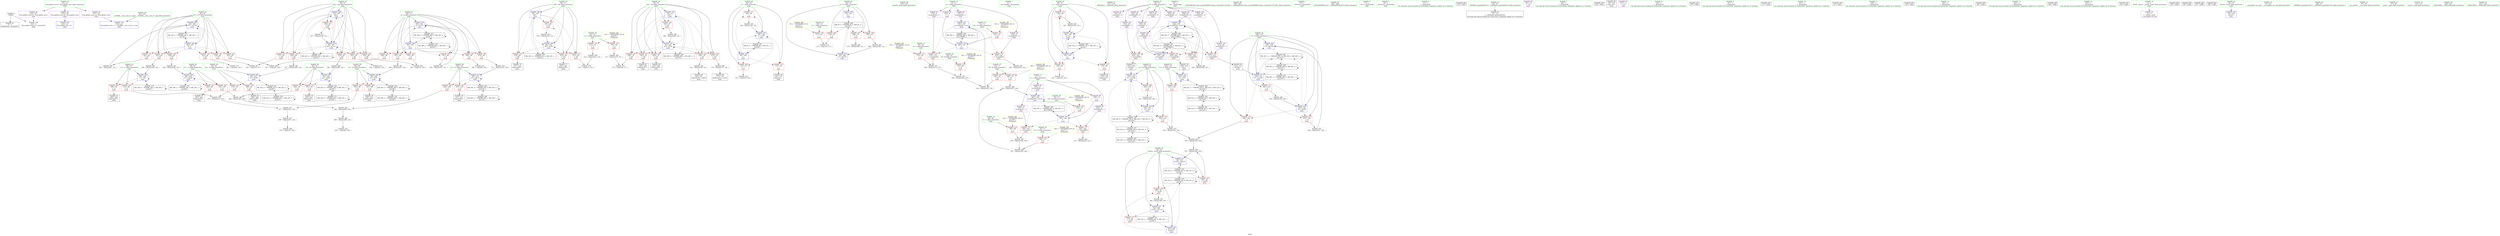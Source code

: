 digraph "SVFG" {
	label="SVFG";

	Node0x562bc52ba490 [shape=record,color=grey,label="{NodeID: 0\nNullPtr}"];
	Node0x562bc52ba490 -> Node0x562bc52ebed0[style=solid];
	Node0x562bc52ba490 -> Node0x562bc52f32e0[style=solid];
	Node0x562bc52fa790 [shape=record,color=grey,label="{NodeID: 277\n277 = Binary(275, 276, )\n}"];
	Node0x562bc52fa790 -> Node0x562bc52fa190[style=solid];
	Node0x562bc52edce0 [shape=record,color=blue,label="{NodeID: 194\n78\<--141\ni20\<--\nmain\n}"];
	Node0x562bc52edce0 -> Node0x562bc52f02f0[style=dashed];
	Node0x562bc52edce0 -> Node0x562bc52f03c0[style=dashed];
	Node0x562bc52edce0 -> Node0x562bc52f0490[style=dashed];
	Node0x562bc52edce0 -> Node0x562bc52f0560[style=dashed];
	Node0x562bc52edce0 -> Node0x562bc52f0630[style=dashed];
	Node0x562bc52edce0 -> Node0x562bc52f0700[style=dashed];
	Node0x562bc52edce0 -> Node0x562bc52edf50[style=dashed];
	Node0x562bc52edce0 -> Node0x562bc5318aa0[style=dashed];
	Node0x562bc52eb460 [shape=record,color=red,label="{NodeID: 111\n145\<--58\n\<--i\nmain\n}"];
	Node0x562bc52eb460 -> Node0x562bc52fb090[style=solid];
	Node0x562bc52baad0 [shape=record,color=green,label="{NodeID: 28\n58\<--59\ni\<--i_field_insensitive\nmain\n}"];
	Node0x562bc52baad0 -> Node0x562bc52eb2c0[style=solid];
	Node0x562bc52baad0 -> Node0x562bc52eb390[style=solid];
	Node0x562bc52baad0 -> Node0x562bc52eb460[style=solid];
	Node0x562bc52baad0 -> Node0x562bc52f3550[style=solid];
	Node0x562bc52baad0 -> Node0x562bc52f3890[style=solid];
	Node0x562bc52f5790 [shape=record,color=yellow,style=double,label="{NodeID: 388\n4V_1 = ENCHI(MR_4V_0)\npts\{53 \}\nFun[main]}"];
	Node0x562bc52f5790 -> Node0x562bc52eaf80[style=dashed];
	Node0x562bc52fd190 [shape=record,color=grey,label="{NodeID: 305\n362 = Binary(361, 141, )\n}"];
	Node0x562bc52fd190 -> Node0x562bc52f6030[style=solid];
	Node0x562bc52f61d0 [shape=record,color=blue,label="{NodeID: 222\n54\<--386\ntt\<--inc124\nmain\n}"];
	Node0x562bc52f61d0 -> Node0x562bc5317ba0[style=dashed];
	Node0x562bc52f0e50 [shape=record,color=red,label="{NodeID: 139\n245\<--84\n\<--i57\nmain\n}"];
	Node0x562bc52f0e50 -> Node0x562bc52fb990[style=solid];
	Node0x562bc52ebac0 [shape=record,color=green,label="{NodeID: 56\n373\<--374\nprintf\<--printf_field_insensitive\n}"];
	Node0x562bc52f2510 [shape=record,color=red,label="{NodeID: 167\n310\<--100\n\<--y3\nmain\n}"];
	Node0x562bc52f2510 -> Node0x562bc52ecd70[style=solid];
	Node0x562bc52ed180 [shape=record,color=purple,label="{NodeID: 84\n187\<--8\narrayidx28\<--x\nmain\n}"];
	Node0x562bc52ed180 -> Node0x562bc52eddb0[style=solid];
	Node0x562bc52e5fe0 [shape=record,color=green,label="{NodeID: 1\n7\<--1\n__dso_handle\<--dummyObj\nGlob }"];
	Node0x562bc52fa910 [shape=record,color=grey,label="{NodeID: 278\n271 = Binary(270, 124, )\n}"];
	Node0x562bc52fa910 -> Node0x562bc52ee9e0[style=solid];
	Node0x562bc52eddb0 [shape=record,color=blue,label="{NodeID: 195\n187\<--184\narrayidx28\<--rem\nmain\n}"];
	Node0x562bc52eddb0 -> Node0x562bc52f2ac0[style=dashed];
	Node0x562bc52eddb0 -> Node0x562bc52f2c60[style=dashed];
	Node0x562bc52eddb0 -> Node0x562bc52eddb0[style=dashed];
	Node0x562bc52eddb0 -> Node0x562bc52f3d70[style=dashed];
	Node0x562bc52eb530 [shape=record,color=red,label="{NodeID: 112\n128\<--60\n\<--j\nmain\n}"];
	Node0x562bc52eb530 -> Node0x562bc52fe390[style=solid];
	Node0x562bc52bff10 [shape=record,color=green,label="{NodeID: 29\n60\<--61\nj\<--j_field_insensitive\nmain\n}"];
	Node0x562bc52bff10 -> Node0x562bc52eb530[style=solid];
	Node0x562bc52bff10 -> Node0x562bc52eb600[style=solid];
	Node0x562bc52bff10 -> Node0x562bc52eb6d0[style=solid];
	Node0x562bc52bff10 -> Node0x562bc52f3620[style=solid];
	Node0x562bc52bff10 -> Node0x562bc52f37c0[style=solid];
	Node0x562bc52fd310 [shape=record,color=grey,label="{NodeID: 306\n279 = cmp(278, 109, )\n}"];
	Node0x562bc52f0f20 [shape=record,color=red,label="{NodeID: 140\n248\<--84\n\<--i57\nmain\n}"];
	Node0x562bc52f0f20 -> Node0x562bc52fbc90[style=solid];
	Node0x562bc52ebb90 [shape=record,color=green,label="{NodeID: 57\n377\<--378\n_ZNSolsEx\<--_ZNSolsEx_field_insensitive\n}"];
	Node0x562bc52f25e0 [shape=record,color=red,label="{NodeID: 168\n341\<--102\n\<--t1\nmain\n}"];
	Node0x562bc52f25e0 -> Node0x562bc52fa490[style=solid];
	Node0x562bc52ed250 [shape=record,color=purple,label="{NodeID: 85\n218\<--8\narrayidx46\<--x\nmain\n}"];
	Node0x562bc52ed250 -> Node0x562bc52f2c60[style=solid];
	Node0x562bc52be3b0 [shape=record,color=green,label="{NodeID: 2\n14\<--1\n.str\<--dummyObj\nGlob }"];
	Node0x562bc52faa90 [shape=record,color=grey,label="{NodeID: 279\n338 = Binary(337, 322, )\n}"];
	Node0x562bc52faa90 -> Node0x562bc52f5cf0[style=solid];
	Node0x562bc52ede80 [shape=record,color=blue,label="{NodeID: 196\n202\<--199\narrayidx36\<--rem34\nmain\n}"];
	Node0x562bc52ede80 -> Node0x562bc52f2b90[style=dashed];
	Node0x562bc52ede80 -> Node0x562bc52f2d30[style=dashed];
	Node0x562bc52ede80 -> Node0x562bc52ede80[style=dashed];
	Node0x562bc52ede80 -> Node0x562bc52f4270[style=dashed];
	Node0x562bc52eb600 [shape=record,color=red,label="{NodeID: 113\n134\<--60\n\<--j\nmain\n}"];
	Node0x562bc52eb600 -> Node0x562bc52ec210[style=solid];
	Node0x562bc52bffe0 [shape=record,color=green,label="{NodeID: 30\n62\<--63\nn\<--n_field_insensitive\nmain\n}"];
	Node0x562bc52bffe0 -> Node0x562bc52eb7a0[style=solid];
	Node0x562bc52bffe0 -> Node0x562bc52efba0[style=solid];
	Node0x562bc52fd490 [shape=record,color=grey,label="{NodeID: 307\n318 = cmp(316, 317, )\n}"];
	Node0x562bc52f0ff0 [shape=record,color=red,label="{NodeID: 141\n316\<--84\n\<--i57\nmain\n}"];
	Node0x562bc52f0ff0 -> Node0x562bc52fd490[style=solid];
	Node0x562bc52ebc60 [shape=record,color=green,label="{NodeID: 58\n380\<--381\n_ZSt4endlIcSt11char_traitsIcEERSt13basic_ostreamIT_T0_ES6_\<--_ZSt4endlIcSt11char_traitsIcEERSt13basic_ostreamIT_T0_ES6__field_insensitive\n}"];
	Node0x562bc52f26b0 [shape=record,color=red,label="{NodeID: 169\n320\<--104\n\<--t2\nmain\n}"];
	Node0x562bc52f26b0 -> Node0x562bc52fa310[style=solid];
	Node0x562bc52ed320 [shape=record,color=purple,label="{NodeID: 86\n165\<--11\n\<--y\nmain\n}"];
	Node0x562bc52ed320 -> Node0x562bc52edc10[style=solid];
	Node0x562bc52be440 [shape=record,color=green,label="{NodeID: 3\n16\<--1\n_ZSt3cin\<--dummyObj\nGlob }"];
	Node0x562bc52fac10 [shape=record,color=grey,label="{NodeID: 280\n213 = Binary(212, 141, )\n}"];
	Node0x562bc52fac10 -> Node0x562bc52fd910[style=solid];
	Node0x562bc52edf50 [shape=record,color=blue,label="{NodeID: 197\n78\<--206\ni20\<--inc38\nmain\n}"];
	Node0x562bc52edf50 -> Node0x562bc52f02f0[style=dashed];
	Node0x562bc52edf50 -> Node0x562bc52f03c0[style=dashed];
	Node0x562bc52edf50 -> Node0x562bc52f0490[style=dashed];
	Node0x562bc52edf50 -> Node0x562bc52f0560[style=dashed];
	Node0x562bc52edf50 -> Node0x562bc52f0630[style=dashed];
	Node0x562bc52edf50 -> Node0x562bc52f0700[style=dashed];
	Node0x562bc52edf50 -> Node0x562bc52edf50[style=dashed];
	Node0x562bc52edf50 -> Node0x562bc5318aa0[style=dashed];
	Node0x562bc52eb6d0 [shape=record,color=red,label="{NodeID: 114\n139\<--60\n\<--j\nmain\n}"];
	Node0x562bc52eb6d0 -> Node0x562bc52fc110[style=solid];
	Node0x562bc52c00b0 [shape=record,color=green,label="{NodeID: 31\n64\<--65\nA\<--A_field_insensitive\nmain\n}"];
	Node0x562bc52c00b0 -> Node0x562bc52efc70[style=solid];
	Node0x562bc52fd610 [shape=record,color=grey,label="{NodeID: 308\n335 = cmp(333, 334, )\n}"];
	Node0x562bc52f10c0 [shape=record,color=red,label="{NodeID: 142\n325\<--84\n\<--i57\nmain\n}"];
	Node0x562bc52f10c0 -> Node0x562bc52fd790[style=solid];
	Node0x562bc52ebd30 [shape=record,color=green,label="{NodeID: 59\n382\<--383\n_ZNSolsEPFRSoS_E\<--_ZNSolsEPFRSoS_E_field_insensitive\n}"];
	Node0x562bc52f2780 [shape=record,color=red,label="{NodeID: 170\n342\<--104\n\<--t2\nmain\n}"];
	Node0x562bc52f2780 -> Node0x562bc52fa490[style=solid];
	Node0x562bc52ed3f0 [shape=record,color=purple,label="{NodeID: 87\n193\<--11\narrayidx31\<--y\nmain\n}"];
	Node0x562bc52ed3f0 -> Node0x562bc52f2b90[style=solid];
	Node0x562bc52be9a0 [shape=record,color=green,label="{NodeID: 4\n17\<--1\n.str.1\<--dummyObj\nGlob }"];
	Node0x562bc52fad90 [shape=record,color=grey,label="{NodeID: 281\n268 = Binary(267, 124, )\n}"];
	Node0x562bc52fad90 -> Node0x562bc52ee910[style=solid];
	Node0x562bc52ee020 [shape=record,color=blue,label="{NodeID: 198\n80\<--109\ni40\<--\nmain\n}"];
	Node0x562bc52ee020 -> Node0x562bc52f07d0[style=dashed];
	Node0x562bc52ee020 -> Node0x562bc52f08a0[style=dashed];
	Node0x562bc52ee020 -> Node0x562bc52f0970[style=dashed];
	Node0x562bc52ee020 -> Node0x562bc52f0a40[style=dashed];
	Node0x562bc52ee020 -> Node0x562bc52ee1c0[style=dashed];
	Node0x562bc52ee020 -> Node0x562bc5318fa0[style=dashed];
	Node0x562bc52eb7a0 [shape=record,color=red,label="{NodeID: 115\n170\<--62\n\<--n\nmain\n}"];
	Node0x562bc52eb7a0 -> Node0x562bc52fbb10[style=solid];
	Node0x562bc52c0180 [shape=record,color=green,label="{NodeID: 32\n66\<--67\nB\<--B_field_insensitive\nmain\n}"];
	Node0x562bc52c0180 -> Node0x562bc52efd40[style=solid];
	Node0x562bc5321b70 [shape=record,color=yellow,style=double,label="{NodeID: 392\n12V_1 = ENCHI(MR_12V_0)\npts\{63 \}\nFun[main]}"];
	Node0x562bc5321b70 -> Node0x562bc52eb7a0[style=dashed];
	Node0x562bc5321b70 -> Node0x562bc52efba0[style=dashed];
	Node0x562bc52fd790 [shape=record,color=grey,label="{NodeID: 309\n327 = cmp(325, 326, )\n}"];
	Node0x562bc52f1190 [shape=record,color=red,label="{NodeID: 143\n361\<--84\n\<--i57\nmain\n}"];
	Node0x562bc52f1190 -> Node0x562bc52fd190[style=solid];
	Node0x562bc52ebe00 [shape=record,color=green,label="{NodeID: 60\n22\<--410\n_GLOBAL__sub_I_arti_0_1.cpp\<--_GLOBAL__sub_I_arti_0_1.cpp_field_insensitive\n}"];
	Node0x562bc52ebe00 -> Node0x562bc52f3210[style=solid];
	Node0x562bc52f2850 [shape=record,color=red,label="{NodeID: 171\n329\<--106\n\<--t3\nmain\n}"];
	Node0x562bc52f2850 -> Node0x562bc52ef650[style=solid];
	Node0x562bc52ed4c0 [shape=record,color=purple,label="{NodeID: 88\n202\<--11\narrayidx36\<--y\nmain\n}"];
	Node0x562bc52ed4c0 -> Node0x562bc52ede80[style=solid];
	Node0x562bc52bea30 [shape=record,color=green,label="{NodeID: 5\n19\<--1\n_ZSt4cout\<--dummyObj\nGlob }"];
	Node0x562bc52faf10 [shape=record,color=grey,label="{NodeID: 282\n345 = Binary(343, 344, )\n}"];
	Node0x562bc52faf10 -> Node0x562bc52fb210[style=solid];
	Node0x562bc52ee0f0 [shape=record,color=blue,label="{NodeID: 199\n228\<--230\narrayidx52\<--inc53\nmain\n}"];
	Node0x562bc52ee0f0 -> Node0x562bc52f2e00[style=dashed];
	Node0x562bc52ee0f0 -> Node0x562bc52f2ed0[style=dashed];
	Node0x562bc52ee0f0 -> Node0x562bc52f2fa0[style=dashed];
	Node0x562bc52ee0f0 -> Node0x562bc52f3070[style=dashed];
	Node0x562bc52ee0f0 -> Node0x562bc52ee0f0[style=dashed];
	Node0x562bc52ee0f0 -> Node0x562bc52f4770[style=dashed];
	Node0x562bc52efba0 [shape=record,color=red,label="{NodeID: 116\n212\<--62\n\<--n\nmain\n}"];
	Node0x562bc52efba0 -> Node0x562bc52fac10[style=solid];
	Node0x562bc52c0250 [shape=record,color=green,label="{NodeID: 33\n68\<--69\nC\<--C_field_insensitive\nmain\n}"];
	Node0x562bc52c0250 -> Node0x562bc52efe10[style=solid];
	Node0x562bc5321c50 [shape=record,color=yellow,style=double,label="{NodeID: 393\n14V_1 = ENCHI(MR_14V_0)\npts\{65 \}\nFun[main]}"];
	Node0x562bc5321c50 -> Node0x562bc52efc70[style=dashed];
	Node0x562bc52fd910 [shape=record,color=grey,label="{NodeID: 310\n214 = cmp(211, 213, )\n}"];
	Node0x562bc52f1260 [shape=record,color=red,label="{NodeID: 144\n273\<--86\n\<--x1\nmain\n}"];
	Node0x562bc52f1260 -> Node0x562bc52fa610[style=solid];
	Node0x562bc52ebed0 [shape=record,color=black,label="{NodeID: 61\n2\<--3\ndummyVal\<--dummyVal\n}"];
	Node0x562bc52f2920 [shape=record,color=red,label="{NodeID: 172\n337\<--106\n\<--t3\nmain\n}"];
	Node0x562bc52f2920 -> Node0x562bc52faa90[style=solid];
	Node0x562bc52ed590 [shape=record,color=purple,label="{NodeID: 89\n225\<--11\narrayidx50\<--y\nmain\n}"];
	Node0x562bc52ed590 -> Node0x562bc52f2d30[style=solid];
	Node0x562bc52beac0 [shape=record,color=green,label="{NodeID: 6\n21\<--1\n\<--dummyObj\nCan only get source location for instruction, argument, global var or function.}"];
	Node0x562bc4f4fd80 [shape=record,color=black,label="{NodeID: 449\n372 = PHI()\n}"];
	Node0x562bc5317ba0 [shape=record,color=black,label="{NodeID: 366\nMR_6V_3 = PHI(MR_6V_4, MR_6V_2, )\npts\{55 \}\n}"];
	Node0x562bc5317ba0 -> Node0x562bc52eb050[style=dashed];
	Node0x562bc5317ba0 -> Node0x562bc52eb120[style=dashed];
	Node0x562bc5317ba0 -> Node0x562bc52eb1f0[style=dashed];
	Node0x562bc5317ba0 -> Node0x562bc52f61d0[style=dashed];
	Node0x562bc52fb090 [shape=record,color=grey,label="{NodeID: 283\n146 = Binary(145, 141, )\n}"];
	Node0x562bc52fb090 -> Node0x562bc52f3890[style=solid];
	Node0x562bc52ee1c0 [shape=record,color=blue,label="{NodeID: 200\n80\<--234\ni40\<--inc55\nmain\n}"];
	Node0x562bc52ee1c0 -> Node0x562bc52f07d0[style=dashed];
	Node0x562bc52ee1c0 -> Node0x562bc52f08a0[style=dashed];
	Node0x562bc52ee1c0 -> Node0x562bc52f0970[style=dashed];
	Node0x562bc52ee1c0 -> Node0x562bc52f0a40[style=dashed];
	Node0x562bc52ee1c0 -> Node0x562bc52ee1c0[style=dashed];
	Node0x562bc52ee1c0 -> Node0x562bc5318fa0[style=dashed];
	Node0x562bc52efc70 [shape=record,color=red,label="{NodeID: 117\n174\<--64\n\<--A\nmain\n}"];
	Node0x562bc52efc70 -> Node0x562bc52fa010[style=solid];
	Node0x562bc52c0320 [shape=record,color=green,label="{NodeID: 34\n70\<--71\nD\<--D_field_insensitive\nmain\n}"];
	Node0x562bc52c0320 -> Node0x562bc52efee0[style=solid];
	Node0x562bc5321d30 [shape=record,color=yellow,style=double,label="{NodeID: 394\n16V_1 = ENCHI(MR_16V_0)\npts\{67 \}\nFun[main]}"];
	Node0x562bc5321d30 -> Node0x562bc52efd40[style=dashed];
	Node0x562bc52fda90 [shape=record,color=grey,label="{NodeID: 311\n242 = cmp(241, 243, )\n}"];
	Node0x562bc52f1330 [shape=record,color=red,label="{NodeID: 145\n289\<--86\n\<--x1\nmain\n}"];
	Node0x562bc52f1330 -> Node0x562bc52ec7c0[style=solid];
	Node0x562bc52ebfa0 [shape=record,color=black,label="{NodeID: 62\n33\<--34\n\<--_ZNSt8ios_base4InitD1Ev\nCan only get source location for instruction, argument, global var or function.}"];
	Node0x562bc52f29f0 [shape=record,color=red,label="{NodeID: 173\n344\<--106\n\<--t3\nmain\n}"];
	Node0x562bc52f29f0 -> Node0x562bc52faf10[style=solid];
	Node0x562bc52ed660 [shape=record,color=purple,label="{NodeID: 90\n110\<--14\n\<--.str\nmain\n}"];
	Node0x562bc52bdff0 [shape=record,color=green,label="{NodeID: 7\n109\<--1\n\<--dummyObj\nCan only get source location for instruction, argument, global var or function.}"];
	Node0x562bc5339ef0 [shape=record,color=black,label="{NodeID: 450\n376 = PHI()\n}"];
	Node0x562bc53180a0 [shape=record,color=black,label="{NodeID: 367\nMR_8V_2 = PHI(MR_8V_4, MR_8V_1, )\npts\{59 \}\n}"];
	Node0x562bc53180a0 -> Node0x562bc52f3550[style=dashed];
	Node0x562bc52fb210 [shape=record,color=grey,label="{NodeID: 284\n347 = Binary(346, 345, )\n}"];
	Node0x562bc52fb210 -> Node0x562bc52f5dc0[style=solid];
	Node0x562bc52ee290 [shape=record,color=blue,label="{NodeID: 201\n82\<--238\nresult\<--\nmain\n}"];
	Node0x562bc52ee290 -> Node0x562bc52f0be0[style=dashed];
	Node0x562bc52ee290 -> Node0x562bc52f6100[style=dashed];
	Node0x562bc52ee290 -> Node0x562bc5308ca0[style=dashed];
	Node0x562bc52efd40 [shape=record,color=red,label="{NodeID: 118\n181\<--66\n\<--B\nmain\n}"];
	Node0x562bc52efd40 -> Node0x562bc52ef950[style=solid];
	Node0x562bc52c03f0 [shape=record,color=green,label="{NodeID: 35\n72\<--73\nx0\<--x0_field_insensitive\nmain\n}"];
	Node0x562bc52c03f0 -> Node0x562bc52effb0[style=solid];
	Node0x562bc5321e10 [shape=record,color=yellow,style=double,label="{NodeID: 395\n18V_1 = ENCHI(MR_18V_0)\npts\{69 \}\nFun[main]}"];
	Node0x562bc5321e10 -> Node0x562bc52efe10[style=dashed];
	Node0x562bc52fdc10 [shape=record,color=grey,label="{NodeID: 312\n265 = cmp(264, 243, )\n}"];
	Node0x562bc52f1400 [shape=record,color=red,label="{NodeID: 146\n281\<--88\n\<--y1\nmain\n}"];
	Node0x562bc52f1400 -> Node0x562bc52ef7d0[style=solid];
	Node0x562bc52ec070 [shape=record,color=black,label="{NodeID: 63\n49\<--109\nmain_ret\<--\nmain\n}"];
	Node0x562bc52f2ac0 [shape=record,color=red,label="{NodeID: 174\n179\<--178\n\<--arrayidx26\nmain\n}"];
	Node0x562bc52f2ac0 -> Node0x562bc52fa010[style=solid];
	Node0x562bc52ed730 [shape=record,color=purple,label="{NodeID: 91\n371\<--17\n\<--.str.1\nmain\n}"];
	Node0x562bc52be080 [shape=record,color=green,label="{NodeID: 8\n124\<--1\n\<--dummyObj\nCan only get source location for instruction, argument, global var or function.}"];
	Node0x562bc533a050 [shape=record,color=black,label="{NodeID: 451\n379 = PHI()\n}"];
	Node0x562bc53185a0 [shape=record,color=black,label="{NodeID: 368\nMR_10V_2 = PHI(MR_10V_3, MR_10V_1, )\npts\{61 \}\n}"];
	Node0x562bc53185a0 -> Node0x562bc52f3620[style=dashed];
	Node0x562bc53185a0 -> Node0x562bc53185a0[style=dashed];
	Node0x562bc52fb390 [shape=record,color=grey,label="{NodeID: 285\n206 = Binary(205, 141, )\n}"];
	Node0x562bc52fb390 -> Node0x562bc52edf50[style=solid];
	Node0x562bc52ee360 [shape=record,color=blue,label="{NodeID: 202\n84\<--109\ni57\<--\nmain\n}"];
	Node0x562bc52ee360 -> Node0x562bc52f0d80[style=dashed];
	Node0x562bc52ee360 -> Node0x562bc52f0e50[style=dashed];
	Node0x562bc52ee360 -> Node0x562bc52f0f20[style=dashed];
	Node0x562bc52ee360 -> Node0x562bc52f0ff0[style=dashed];
	Node0x562bc52ee360 -> Node0x562bc52f10c0[style=dashed];
	Node0x562bc52ee360 -> Node0x562bc52f1190[style=dashed];
	Node0x562bc52ee360 -> Node0x562bc52f6030[style=dashed];
	Node0x562bc52ee360 -> Node0x562bc53199a0[style=dashed];
	Node0x562bc52efe10 [shape=record,color=red,label="{NodeID: 119\n189\<--68\n\<--C\nmain\n}"];
	Node0x562bc52efe10 -> Node0x562bc52fc590[style=solid];
	Node0x562bc52c04c0 [shape=record,color=green,label="{NodeID: 36\n74\<--75\ny0\<--y0_field_insensitive\nmain\n}"];
	Node0x562bc52c04c0 -> Node0x562bc52f0080[style=solid];
	Node0x562bc5321ef0 [shape=record,color=yellow,style=double,label="{NodeID: 396\n20V_1 = ENCHI(MR_20V_0)\npts\{71 \}\nFun[main]}"];
	Node0x562bc5321ef0 -> Node0x562bc52efee0[style=dashed];
	Node0x562bc52fdd90 [shape=record,color=grey,label="{NodeID: 313\n254 = cmp(253, 243, )\n}"];
	Node0x562bc52f14d0 [shape=record,color=red,label="{NodeID: 147\n292\<--88\n\<--y1\nmain\n}"];
	Node0x562bc52f14d0 -> Node0x562bc52ec890[style=solid];
	Node0x562bc52ec140 [shape=record,color=black,label="{NodeID: 64\n132\<--131\nidxprom\<--\nmain\n}"];
	Node0x562bc530fea0 [shape=record,color=black,label="{NodeID: 341\nMR_62V_4 = PHI(MR_62V_5, MR_62V_3, )\npts\{570000 \}\n}"];
	Node0x562bc530fea0 -> Node0x562bc52f2e00[style=dashed];
	Node0x562bc530fea0 -> Node0x562bc52f2ed0[style=dashed];
	Node0x562bc530fea0 -> Node0x562bc52f2fa0[style=dashed];
	Node0x562bc530fea0 -> Node0x562bc52f3070[style=dashed];
	Node0x562bc530fea0 -> Node0x562bc52f36f0[style=dashed];
	Node0x562bc530fea0 -> Node0x562bc52ee0f0[style=dashed];
	Node0x562bc530fea0 -> Node0x562bc530fea0[style=dashed];
	Node0x562bc530fea0 -> Node0x562bc52f4770[style=dashed];
	Node0x562bc52f2b90 [shape=record,color=red,label="{NodeID: 175\n194\<--193\n\<--arrayidx31\nmain\n}"];
	Node0x562bc52f2b90 -> Node0x562bc52fc590[style=solid];
	Node0x562bc52ed800 [shape=record,color=purple,label="{NodeID: 92\n414\<--20\nllvm.global_ctors_0\<--llvm.global_ctors\nGlob }"];
	Node0x562bc52ed800 -> Node0x562bc52f3140[style=solid];
	Node0x562bc52be110 [shape=record,color=green,label="{NodeID: 9\n141\<--1\n\<--dummyObj\nCan only get source location for instruction, argument, global var or function.}"];
	Node0x562bc533a6f0 [shape=record,color=black,label="{NodeID: 452\n111 = PHI()\n}"];
	Node0x562bc5318aa0 [shape=record,color=black,label="{NodeID: 369\nMR_28V_2 = PHI(MR_28V_4, MR_28V_1, )\npts\{79 \}\n}"];
	Node0x562bc5318aa0 -> Node0x562bc52edce0[style=dashed];
	Node0x562bc52fb510 [shape=record,color=grey,label="{NodeID: 286\n260 = Binary(259, 124, )\n}"];
	Node0x562bc52fb510 -> Node0x562bc52ee770[style=solid];
	Node0x562bc52ee430 [shape=record,color=blue,label="{NodeID: 203\n86\<--246\nx1\<--div\nmain\n}"];
	Node0x562bc52ee430 -> Node0x562bc52f1260[style=dashed];
	Node0x562bc52ee430 -> Node0x562bc52f1330[style=dashed];
	Node0x562bc52ee430 -> Node0x562bc52ee430[style=dashed];
	Node0x562bc52ee430 -> Node0x562bc5319ea0[style=dashed];
	Node0x562bc52efee0 [shape=record,color=red,label="{NodeID: 120\n196\<--70\n\<--D\nmain\n}"];
	Node0x562bc52efee0 -> Node0x562bc52fc410[style=solid];
	Node0x562bc52c0590 [shape=record,color=green,label="{NodeID: 37\n76\<--77\nM\<--M_field_insensitive\nmain\n}"];
	Node0x562bc52c0590 -> Node0x562bc52f0150[style=solid];
	Node0x562bc52c0590 -> Node0x562bc52f0220[style=solid];
	Node0x562bc5321fd0 [shape=record,color=yellow,style=double,label="{NodeID: 397\n22V_1 = ENCHI(MR_22V_0)\npts\{73 \}\nFun[main]}"];
	Node0x562bc5321fd0 -> Node0x562bc52effb0[style=dashed];
	Node0x562bc52fdf10 [shape=record,color=grey,label="{NodeID: 314\n118 = cmp(116, 117, )\n}"];
	Node0x562bc52f15a0 [shape=record,color=red,label="{NodeID: 148\n253\<--90\n\<--j62\nmain\n}"];
	Node0x562bc52f15a0 -> Node0x562bc52fdd90[style=solid];
	Node0x562bc52ec210 [shape=record,color=black,label="{NodeID: 65\n135\<--134\nidxprom7\<--\nmain\n}"];
	Node0x562bc52f2c60 [shape=record,color=red,label="{NodeID: 176\n219\<--218\n\<--arrayidx46\nmain\n}"];
	Node0x562bc52f2c60 -> Node0x562bc52ef4d0[style=solid];
	Node0x562bc52ed8d0 [shape=record,color=purple,label="{NodeID: 93\n415\<--20\nllvm.global_ctors_1\<--llvm.global_ctors\nGlob }"];
	Node0x562bc52ed8d0 -> Node0x562bc52f3210[style=solid];
	Node0x562bc52be1e0 [shape=record,color=green,label="{NodeID: 10\n221\<--1\n\<--dummyObj\nCan only get source location for instruction, argument, global var or function.}"];
	Node0x562bc533a7f0 [shape=record,color=black,label="{NodeID: 453\n32 = PHI()\n}"];
	Node0x562bc5318fa0 [shape=record,color=black,label="{NodeID: 370\nMR_30V_2 = PHI(MR_30V_4, MR_30V_1, )\npts\{81 \}\n}"];
	Node0x562bc5318fa0 -> Node0x562bc52ee020[style=dashed];
	Node0x562bc52fb690 [shape=record,color=grey,label="{NodeID: 287\n257 = Binary(256, 124, )\n}"];
	Node0x562bc52fb690 -> Node0x562bc52ee6a0[style=solid];
	Node0x562bc52ee500 [shape=record,color=blue,label="{NodeID: 204\n88\<--249\ny1\<--rem61\nmain\n}"];
	Node0x562bc52ee500 -> Node0x562bc52f1400[style=dashed];
	Node0x562bc52ee500 -> Node0x562bc52f14d0[style=dashed];
	Node0x562bc52ee500 -> Node0x562bc52ee500[style=dashed];
	Node0x562bc52ee500 -> Node0x562bc531a3a0[style=dashed];
	Node0x562bc52effb0 [shape=record,color=red,label="{NodeID: 121\n161\<--72\n\<--x0\nmain\n}"];
	Node0x562bc52effb0 -> Node0x562bc52edb40[style=solid];
	Node0x562bc52ea110 [shape=record,color=green,label="{NodeID: 38\n78\<--79\ni20\<--i20_field_insensitive\nmain\n}"];
	Node0x562bc52ea110 -> Node0x562bc52f02f0[style=solid];
	Node0x562bc52ea110 -> Node0x562bc52f03c0[style=solid];
	Node0x562bc52ea110 -> Node0x562bc52f0490[style=solid];
	Node0x562bc52ea110 -> Node0x562bc52f0560[style=solid];
	Node0x562bc52ea110 -> Node0x562bc52f0630[style=solid];
	Node0x562bc52ea110 -> Node0x562bc52f0700[style=solid];
	Node0x562bc52ea110 -> Node0x562bc52edce0[style=solid];
	Node0x562bc52ea110 -> Node0x562bc52edf50[style=solid];
	Node0x562bc53220b0 [shape=record,color=yellow,style=double,label="{NodeID: 398\n24V_1 = ENCHI(MR_24V_0)\npts\{75 \}\nFun[main]}"];
	Node0x562bc53220b0 -> Node0x562bc52f0080[style=dashed];
	Node0x562bc52fe090 [shape=record,color=grey,label="{NodeID: 315\n172 = cmp(169, 171, )\n}"];
	Node0x562bc52f1670 [shape=record,color=red,label="{NodeID: 149\n256\<--90\n\<--j62\nmain\n}"];
	Node0x562bc52f1670 -> Node0x562bc52fb690[style=solid];
	Node0x562bc52ec2e0 [shape=record,color=black,label="{NodeID: 66\n177\<--176\nidxprom25\<--sub24\nmain\n}"];
	Node0x562bc52f2d30 [shape=record,color=red,label="{NodeID: 177\n226\<--225\n\<--arrayidx50\nmain\n}"];
	Node0x562bc52f2d30 -> Node0x562bc52fca10[style=solid];
	Node0x562bc52ed9a0 [shape=record,color=purple,label="{NodeID: 94\n416\<--20\nllvm.global_ctors_2\<--llvm.global_ctors\nGlob }"];
	Node0x562bc52ed9a0 -> Node0x562bc52f32e0[style=solid];
	Node0x562bc52bf7c0 [shape=record,color=green,label="{NodeID: 11\n238\<--1\n\<--dummyObj\nCan only get source location for instruction, argument, global var or function.}"];
	Node0x562bc533a8f0 [shape=record,color=black,label="{NodeID: 454\n159 = PHI()\n}"];
	Node0x562bc53194a0 [shape=record,color=black,label="{NodeID: 371\nMR_32V_2 = PHI(MR_32V_9, MR_32V_1, )\npts\{83 \}\n}"];
	Node0x562bc53194a0 -> Node0x562bc52ee290[style=dashed];
	Node0x562bc52fb810 [shape=record,color=grey,label="{NodeID: 288\n352 = Binary(351, 141, )\n}"];
	Node0x562bc52fb810 -> Node0x562bc52f5e90[style=solid];
	Node0x562bc52ee5d0 [shape=record,color=blue,label="{NodeID: 205\n90\<--109\nj62\<--\nmain\n}"];
	Node0x562bc52ee5d0 -> Node0x562bc52f15a0[style=dashed];
	Node0x562bc52ee5d0 -> Node0x562bc52f1670[style=dashed];
	Node0x562bc52ee5d0 -> Node0x562bc52f1740[style=dashed];
	Node0x562bc52ee5d0 -> Node0x562bc52f1810[style=dashed];
	Node0x562bc52ee5d0 -> Node0x562bc52f18e0[style=dashed];
	Node0x562bc52ee5d0 -> Node0x562bc52f19b0[style=dashed];
	Node0x562bc52ee5d0 -> Node0x562bc52ee5d0[style=dashed];
	Node0x562bc52ee5d0 -> Node0x562bc52f5f60[style=dashed];
	Node0x562bc52ee5d0 -> Node0x562bc531a8a0[style=dashed];
	Node0x562bc52f0080 [shape=record,color=red,label="{NodeID: 122\n164\<--74\n\<--y0\nmain\n}"];
	Node0x562bc52f0080 -> Node0x562bc52edc10[style=solid];
	Node0x562bc52ea1a0 [shape=record,color=green,label="{NodeID: 39\n80\<--81\ni40\<--i40_field_insensitive\nmain\n}"];
	Node0x562bc52ea1a0 -> Node0x562bc52f07d0[style=solid];
	Node0x562bc52ea1a0 -> Node0x562bc52f08a0[style=solid];
	Node0x562bc52ea1a0 -> Node0x562bc52f0970[style=solid];
	Node0x562bc52ea1a0 -> Node0x562bc52f0a40[style=solid];
	Node0x562bc52ea1a0 -> Node0x562bc52ee020[style=solid];
	Node0x562bc52ea1a0 -> Node0x562bc52ee1c0[style=solid];
	Node0x562bc5322190 [shape=record,color=yellow,style=double,label="{NodeID: 399\n26V_1 = ENCHI(MR_26V_0)\npts\{77 \}\nFun[main]}"];
	Node0x562bc5322190 -> Node0x562bc52f0150[style=dashed];
	Node0x562bc5322190 -> Node0x562bc52f0220[style=dashed];
	Node0x562bc52fe210 [shape=record,color=grey,label="{NodeID: 316\n123 = cmp(122, 124, )\n}"];
	Node0x562bc52f1740 [shape=record,color=red,label="{NodeID: 150\n259\<--90\n\<--j62\nmain\n}"];
	Node0x562bc52f1740 -> Node0x562bc52fb510[style=solid];
	Node0x562bc52ec3b0 [shape=record,color=black,label="{NodeID: 67\n186\<--185\nidxprom27\<--\nmain\n}"];
	Node0x562bc52f2e00 [shape=record,color=red,label="{NodeID: 178\n229\<--228\n\<--arrayidx52\nmain\n}"];
	Node0x562bc52f2e00 -> Node0x562bc52fbe10[style=solid];
	Node0x562bc52eda70 [shape=record,color=purple,label="{NodeID: 95\n133\<--56\narrayidx\<--d\nmain\n}"];
	Node0x562bc52bf850 [shape=record,color=green,label="{NodeID: 12\n243\<--1\n\<--dummyObj\nCan only get source location for instruction, argument, global var or function.}"];
	Node0x562bc533aa50 [shape=record,color=black,label="{NodeID: 455\n160 = PHI()\n}"];
	Node0x562bc53199a0 [shape=record,color=black,label="{NodeID: 372\nMR_34V_2 = PHI(MR_34V_4, MR_34V_1, )\npts\{85 \}\n}"];
	Node0x562bc53199a0 -> Node0x562bc52ee360[style=dashed];
	Node0x562bc52fb990 [shape=record,color=grey,label="{NodeID: 289\n246 = Binary(245, 124, )\n}"];
	Node0x562bc52fb990 -> Node0x562bc52ee430[style=solid];
	Node0x562bc52ee6a0 [shape=record,color=blue,label="{NodeID: 206\n92\<--257\nx2\<--div66\nmain\n}"];
	Node0x562bc52ee6a0 -> Node0x562bc52f1a80[style=dashed];
	Node0x562bc52ee6a0 -> Node0x562bc52f1b50[style=dashed];
	Node0x562bc52ee6a0 -> Node0x562bc53096a0[style=dashed];
	Node0x562bc52f0150 [shape=record,color=red,label="{NodeID: 123\n183\<--76\n\<--M\nmain\n}"];
	Node0x562bc52f0150 -> Node0x562bc52fcd10[style=solid];
	Node0x562bc52ea230 [shape=record,color=green,label="{NodeID: 40\n82\<--83\nresult\<--result_field_insensitive\nmain\n}"];
	Node0x562bc52ea230 -> Node0x562bc52f0b10[style=solid];
	Node0x562bc52ea230 -> Node0x562bc52f0be0[style=solid];
	Node0x562bc52ea230 -> Node0x562bc52f0cb0[style=solid];
	Node0x562bc52ea230 -> Node0x562bc52ee290[style=solid];
	Node0x562bc52ea230 -> Node0x562bc52f5dc0[style=solid];
	Node0x562bc52ea230 -> Node0x562bc52f6100[style=solid];
	Node0x562bc52fe390 [shape=record,color=grey,label="{NodeID: 317\n129 = cmp(128, 124, )\n}"];
	Node0x562bc52f1810 [shape=record,color=red,label="{NodeID: 151\n317\<--90\n\<--j62\nmain\n}"];
	Node0x562bc52f1810 -> Node0x562bc52fd490[style=solid];
	Node0x562bc52ec480 [shape=record,color=black,label="{NodeID: 68\n192\<--191\nidxprom30\<--sub29\nmain\n}"];
	Node0x562bc52f2ed0 [shape=record,color=red,label="{NodeID: 179\n295\<--294\n\<--arrayidx84\nmain\n}"];
	Node0x562bc52f2ed0 -> Node0x562bc52ec960[style=solid];
	Node0x562bc52ea830 [shape=record,color=purple,label="{NodeID: 96\n136\<--56\narrayidx8\<--d\nmain\n}"];
	Node0x562bc52ea830 -> Node0x562bc52f36f0[style=solid];
	Node0x562bc52bf920 [shape=record,color=green,label="{NodeID: 13\n322\<--1\n\<--dummyObj\nCan only get source location for instruction, argument, global var or function.}"];
	Node0x562bc533ab20 [shape=record,color=black,label="{NodeID: 456\n149 = PHI()\n}"];
	Node0x562bc5319ea0 [shape=record,color=black,label="{NodeID: 373\nMR_36V_2 = PHI(MR_36V_3, MR_36V_1, )\npts\{87 \}\n}"];
	Node0x562bc5319ea0 -> Node0x562bc52ee430[style=dashed];
	Node0x562bc5319ea0 -> Node0x562bc5319ea0[style=dashed];
	Node0x562bc52fbb10 [shape=record,color=grey,label="{NodeID: 290\n171 = Binary(170, 141, )\n}"];
	Node0x562bc52fbb10 -> Node0x562bc52fe090[style=solid];
	Node0x562bc52ee770 [shape=record,color=blue,label="{NodeID: 207\n94\<--260\ny2\<--rem67\nmain\n}"];
	Node0x562bc52ee770 -> Node0x562bc52f1c20[style=dashed];
	Node0x562bc52ee770 -> Node0x562bc52f1cf0[style=dashed];
	Node0x562bc52ee770 -> Node0x562bc5309ba0[style=dashed];
	Node0x562bc52f0220 [shape=record,color=red,label="{NodeID: 124\n198\<--76\n\<--M\nmain\n}"];
	Node0x562bc52f0220 -> Node0x562bc52fc890[style=solid];
	Node0x562bc52ea2c0 [shape=record,color=green,label="{NodeID: 41\n84\<--85\ni57\<--i57_field_insensitive\nmain\n}"];
	Node0x562bc52ea2c0 -> Node0x562bc52f0d80[style=solid];
	Node0x562bc52ea2c0 -> Node0x562bc52f0e50[style=solid];
	Node0x562bc52ea2c0 -> Node0x562bc52f0f20[style=solid];
	Node0x562bc52ea2c0 -> Node0x562bc52f0ff0[style=solid];
	Node0x562bc52ea2c0 -> Node0x562bc52f10c0[style=solid];
	Node0x562bc52ea2c0 -> Node0x562bc52f1190[style=solid];
	Node0x562bc52ea2c0 -> Node0x562bc52ee360[style=solid];
	Node0x562bc52ea2c0 -> Node0x562bc52f6030[style=solid];
	Node0x562bc52fe510 [shape=record,color=grey,label="{NodeID: 318\n287 = cmp(286, 109, )\n}"];
	Node0x562bc52f18e0 [shape=record,color=red,label="{NodeID: 152\n333\<--90\n\<--j62\nmain\n}"];
	Node0x562bc52f18e0 -> Node0x562bc52fd610[style=solid];
	Node0x562bc52ec550 [shape=record,color=black,label="{NodeID: 69\n201\<--200\nidxprom35\<--\nmain\n}"];
	Node0x562bc52f2fa0 [shape=record,color=red,label="{NodeID: 180\n304\<--303\n\<--arrayidx88\nmain\n}"];
	Node0x562bc52f2fa0 -> Node0x562bc52ecbd0[style=solid];
	Node0x562bc52ea900 [shape=record,color=purple,label="{NodeID: 97\n222\<--56\narrayidx48\<--d\nmain\n}"];
	Node0x562bc52bf9f0 [shape=record,color=green,label="{NodeID: 14\n367\<--1\n\<--dummyObj\nCan only get source location for instruction, argument, global var or function.}"];
	Node0x562bc533ac50 [shape=record,color=black,label="{NodeID: 457\n152 = PHI()\n}"];
	Node0x562bc531a3a0 [shape=record,color=black,label="{NodeID: 374\nMR_38V_2 = PHI(MR_38V_3, MR_38V_1, )\npts\{89 \}\n}"];
	Node0x562bc531a3a0 -> Node0x562bc52ee500[style=dashed];
	Node0x562bc531a3a0 -> Node0x562bc531a3a0[style=dashed];
	Node0x562bc52fbc90 [shape=record,color=grey,label="{NodeID: 291\n249 = Binary(248, 124, )\n}"];
	Node0x562bc52fbc90 -> Node0x562bc52ee500[style=solid];
	Node0x562bc52ee840 [shape=record,color=blue,label="{NodeID: 208\n96\<--109\nk\<--\nmain\n}"];
	Node0x562bc52ee840 -> Node0x562bc52f1dc0[style=dashed];
	Node0x562bc52ee840 -> Node0x562bc52f1e90[style=dashed];
	Node0x562bc52ee840 -> Node0x562bc52f1f60[style=dashed];
	Node0x562bc52ee840 -> Node0x562bc52f2030[style=dashed];
	Node0x562bc52ee840 -> Node0x562bc52f2100[style=dashed];
	Node0x562bc52ee840 -> Node0x562bc52f21d0[style=dashed];
	Node0x562bc52ee840 -> Node0x562bc52f5e90[style=dashed];
	Node0x562bc52ee840 -> Node0x562bc530a0a0[style=dashed];
	Node0x562bc52f02f0 [shape=record,color=red,label="{NodeID: 125\n169\<--78\n\<--i20\nmain\n}"];
	Node0x562bc52f02f0 -> Node0x562bc52fe090[style=solid];
	Node0x562bc52ea350 [shape=record,color=green,label="{NodeID: 42\n86\<--87\nx1\<--x1_field_insensitive\nmain\n}"];
	Node0x562bc52ea350 -> Node0x562bc52f1260[style=solid];
	Node0x562bc52ea350 -> Node0x562bc52f1330[style=solid];
	Node0x562bc52ea350 -> Node0x562bc52ee430[style=solid];
	Node0x562bc5308ca0 [shape=record,color=black,label="{NodeID: 319\nMR_32V_5 = PHI(MR_32V_6, MR_32V_4, )\npts\{83 \}\n}"];
	Node0x562bc5308ca0 -> Node0x562bc52f0be0[style=dashed];
	Node0x562bc5308ca0 -> Node0x562bc52f6100[style=dashed];
	Node0x562bc5308ca0 -> Node0x562bc5308ca0[style=dashed];
	Node0x562bc5308ca0 -> Node0x562bc530d1a0[style=dashed];
	Node0x562bc52f19b0 [shape=record,color=red,label="{NodeID: 153\n356\<--90\n\<--j62\nmain\n}"];
	Node0x562bc52f19b0 -> Node0x562bc52f9f10[style=solid];
	Node0x562bc52ec620 [shape=record,color=black,label="{NodeID: 70\n217\<--216\nidxprom45\<--\nmain\n}"];
	Node0x562bc52f3070 [shape=record,color=red,label="{NodeID: 181\n313\<--312\n\<--arrayidx93\nmain\n}"];
	Node0x562bc52f3070 -> Node0x562bc52ece40[style=solid];
	Node0x562bc52ea9d0 [shape=record,color=purple,label="{NodeID: 98\n228\<--56\narrayidx52\<--d\nmain\n}"];
	Node0x562bc52ea9d0 -> Node0x562bc52f2e00[style=solid];
	Node0x562bc52ea9d0 -> Node0x562bc52ee0f0[style=solid];
	Node0x562bc52bebb0 [shape=record,color=green,label="{NodeID: 15\n4\<--6\n_ZStL8__ioinit\<--_ZStL8__ioinit_field_insensitive\nGlob }"];
	Node0x562bc52bebb0 -> Node0x562bc52ecf10[style=solid];
	Node0x562bc533ad50 [shape=record,color=black,label="{NodeID: 458\n155 = PHI()\n}"];
	Node0x562bc531a8a0 [shape=record,color=black,label="{NodeID: 375\nMR_40V_2 = PHI(MR_40V_3, MR_40V_1, )\npts\{91 \}\n}"];
	Node0x562bc531a8a0 -> Node0x562bc52ee5d0[style=dashed];
	Node0x562bc531a8a0 -> Node0x562bc531a8a0[style=dashed];
	Node0x562bc52fbe10 [shape=record,color=grey,label="{NodeID: 292\n230 = Binary(229, 141, )\n}"];
	Node0x562bc52fbe10 -> Node0x562bc52ee0f0[style=solid];
	Node0x562bc52ee910 [shape=record,color=blue,label="{NodeID: 209\n98\<--268\nx3\<--div71\nmain\n}"];
	Node0x562bc52ee910 -> Node0x562bc52f22a0[style=dashed];
	Node0x562bc52ee910 -> Node0x562bc52f2370[style=dashed];
	Node0x562bc52ee910 -> Node0x562bc52ee910[style=dashed];
	Node0x562bc52ee910 -> Node0x562bc530a5a0[style=dashed];
	Node0x562bc52f03c0 [shape=record,color=red,label="{NodeID: 126\n175\<--78\n\<--i20\nmain\n}"];
	Node0x562bc52f03c0 -> Node0x562bc52fc290[style=solid];
	Node0x562bc52ea420 [shape=record,color=green,label="{NodeID: 43\n88\<--89\ny1\<--y1_field_insensitive\nmain\n}"];
	Node0x562bc52ea420 -> Node0x562bc52f1400[style=solid];
	Node0x562bc52ea420 -> Node0x562bc52f14d0[style=solid];
	Node0x562bc52ea420 -> Node0x562bc52ee500[style=solid];
	Node0x562bc52f1a80 [shape=record,color=red,label="{NodeID: 154\n274\<--92\n\<--x2\nmain\n}"];
	Node0x562bc52f1a80 -> Node0x562bc52fa610[style=solid];
	Node0x562bc52ec6f0 [shape=record,color=black,label="{NodeID: 71\n224\<--223\nidxprom49\<--\nmain\n}"];
	Node0x562bc52ef1d0 [shape=record,color=grey,label="{NodeID: 265\n285 = Binary(283, 284, )\n}"];
	Node0x562bc52ef1d0 -> Node0x562bc52ef350[style=solid];
	Node0x562bc52f3140 [shape=record,color=blue,label="{NodeID: 182\n414\<--21\nllvm.global_ctors_0\<--\nGlob }"];
	Node0x562bc52eaaa0 [shape=record,color=purple,label="{NodeID: 99\n291\<--56\narrayidx82\<--d\nmain\n}"];
	Node0x562bc52bec40 [shape=record,color=green,label="{NodeID: 16\n8\<--10\nx\<--x_field_insensitive\nGlob }"];
	Node0x562bc52bec40 -> Node0x562bc52ecfe0[style=solid];
	Node0x562bc52bec40 -> Node0x562bc52ed0b0[style=solid];
	Node0x562bc52bec40 -> Node0x562bc52ed180[style=solid];
	Node0x562bc52bec40 -> Node0x562bc52ed250[style=solid];
	Node0x562bc533ae50 [shape=record,color=black,label="{NodeID: 459\n156 = PHI()\n}"];
	Node0x562bc531ada0 [shape=record,color=black,label="{NodeID: 376\nMR_42V_2 = PHI(MR_42V_3, MR_42V_1, )\npts\{93 \}\n}"];
	Node0x562bc531ada0 -> Node0x562bc53096a0[style=dashed];
	Node0x562bc531ada0 -> Node0x562bc531ada0[style=dashed];
	Node0x562bc52fbf90 [shape=record,color=grey,label="{NodeID: 293\n234 = Binary(233, 141, )\n}"];
	Node0x562bc52fbf90 -> Node0x562bc52ee1c0[style=solid];
	Node0x562bc52ee9e0 [shape=record,color=blue,label="{NodeID: 210\n100\<--271\ny3\<--rem72\nmain\n}"];
	Node0x562bc52ee9e0 -> Node0x562bc52f2440[style=dashed];
	Node0x562bc52ee9e0 -> Node0x562bc52f2510[style=dashed];
	Node0x562bc52ee9e0 -> Node0x562bc52ee9e0[style=dashed];
	Node0x562bc52ee9e0 -> Node0x562bc530aaa0[style=dashed];
	Node0x562bc52f0490 [shape=record,color=red,label="{NodeID: 127\n185\<--78\n\<--i20\nmain\n}"];
	Node0x562bc52f0490 -> Node0x562bc52ec3b0[style=solid];
	Node0x562bc52ea4f0 [shape=record,color=green,label="{NodeID: 44\n90\<--91\nj62\<--j62_field_insensitive\nmain\n}"];
	Node0x562bc52ea4f0 -> Node0x562bc52f15a0[style=solid];
	Node0x562bc52ea4f0 -> Node0x562bc52f1670[style=solid];
	Node0x562bc52ea4f0 -> Node0x562bc52f1740[style=solid];
	Node0x562bc52ea4f0 -> Node0x562bc52f1810[style=solid];
	Node0x562bc52ea4f0 -> Node0x562bc52f18e0[style=solid];
	Node0x562bc52ea4f0 -> Node0x562bc52f19b0[style=solid];
	Node0x562bc52ea4f0 -> Node0x562bc52ee5d0[style=solid];
	Node0x562bc52ea4f0 -> Node0x562bc52f5f60[style=solid];
	Node0x562bc53096a0 [shape=record,color=black,label="{NodeID: 321\nMR_42V_4 = PHI(MR_42V_5, MR_42V_3, )\npts\{93 \}\n}"];
	Node0x562bc53096a0 -> Node0x562bc52ee6a0[style=dashed];
	Node0x562bc53096a0 -> Node0x562bc53096a0[style=dashed];
	Node0x562bc53096a0 -> Node0x562bc531ada0[style=dashed];
	Node0x562bc52f1b50 [shape=record,color=red,label="{NodeID: 155\n298\<--92\n\<--x2\nmain\n}"];
	Node0x562bc52f1b50 -> Node0x562bc52eca30[style=solid];
	Node0x562bc52ec7c0 [shape=record,color=black,label="{NodeID: 72\n290\<--289\nidxprom81\<--\nmain\n}"];
	Node0x562bc52ef350 [shape=record,color=grey,label="{NodeID: 266\n286 = Binary(285, 124, )\n}"];
	Node0x562bc52ef350 -> Node0x562bc52fe510[style=solid];
	Node0x562bc52f3210 [shape=record,color=blue,label="{NodeID: 183\n415\<--22\nllvm.global_ctors_1\<--_GLOBAL__sub_I_arti_0_1.cpp\nGlob }"];
	Node0x562bc52eab70 [shape=record,color=purple,label="{NodeID: 100\n294\<--56\narrayidx84\<--d\nmain\n}"];
	Node0x562bc52eab70 -> Node0x562bc52f2ed0[style=solid];
	Node0x562bc52bed10 [shape=record,color=green,label="{NodeID: 17\n11\<--13\ny\<--y_field_insensitive\nGlob }"];
	Node0x562bc52bed10 -> Node0x562bc52ed320[style=solid];
	Node0x562bc52bed10 -> Node0x562bc52ed3f0[style=solid];
	Node0x562bc52bed10 -> Node0x562bc52ed4c0[style=solid];
	Node0x562bc52bed10 -> Node0x562bc52ed590[style=solid];
	Node0x562bc533af50 [shape=record,color=black,label="{NodeID: 460\n157 = PHI()\n}"];
	Node0x562bc530bea0 [shape=record,color=black,label="{NodeID: 377\nMR_44V_2 = PHI(MR_44V_3, MR_44V_1, )\npts\{95 \}\n}"];
	Node0x562bc530bea0 -> Node0x562bc5309ba0[style=dashed];
	Node0x562bc530bea0 -> Node0x562bc530bea0[style=dashed];
	Node0x562bc52fc110 [shape=record,color=grey,label="{NodeID: 294\n140 = Binary(139, 141, )\n}"];
	Node0x562bc52fc110 -> Node0x562bc52f37c0[style=solid];
	Node0x562bc52eeab0 [shape=record,color=blue,label="{NodeID: 211\n102\<--296\nt1\<--conv\nmain\n}"];
	Node0x562bc52eeab0 -> Node0x562bc52f25e0[style=dashed];
	Node0x562bc52eeab0 -> Node0x562bc53149a0[style=dashed];
	Node0x562bc52f0560 [shape=record,color=red,label="{NodeID: 128\n190\<--78\n\<--i20\nmain\n}"];
	Node0x562bc52f0560 -> Node0x562bc52fd010[style=solid];
	Node0x562bc52ea5c0 [shape=record,color=green,label="{NodeID: 45\n92\<--93\nx2\<--x2_field_insensitive\nmain\n}"];
	Node0x562bc52ea5c0 -> Node0x562bc52f1a80[style=solid];
	Node0x562bc52ea5c0 -> Node0x562bc52f1b50[style=solid];
	Node0x562bc52ea5c0 -> Node0x562bc52ee6a0[style=solid];
	Node0x562bc5309ba0 [shape=record,color=black,label="{NodeID: 322\nMR_44V_4 = PHI(MR_44V_5, MR_44V_3, )\npts\{95 \}\n}"];
	Node0x562bc5309ba0 -> Node0x562bc52ee770[style=dashed];
	Node0x562bc5309ba0 -> Node0x562bc5309ba0[style=dashed];
	Node0x562bc5309ba0 -> Node0x562bc530bea0[style=dashed];
	Node0x562bc52f1c20 [shape=record,color=red,label="{NodeID: 156\n282\<--94\n\<--y2\nmain\n}"];
	Node0x562bc52f1c20 -> Node0x562bc52ef7d0[style=solid];
	Node0x562bc52ec890 [shape=record,color=black,label="{NodeID: 73\n293\<--292\nidxprom83\<--\nmain\n}"];
	Node0x562bc52ef4d0 [shape=record,color=grey,label="{NodeID: 267\n220 = Binary(219, 221, )\n}"];
	Node0x562bc52f32e0 [shape=record,color=blue, style = dotted,label="{NodeID: 184\n416\<--3\nllvm.global_ctors_2\<--dummyVal\nGlob }"];
	Node0x562bc52eac40 [shape=record,color=purple,label="{NodeID: 101\n300\<--56\narrayidx86\<--d\nmain\n}"];
	Node0x562bc52bede0 [shape=record,color=green,label="{NodeID: 18\n20\<--24\nllvm.global_ctors\<--llvm.global_ctors_field_insensitive\nGlob }"];
	Node0x562bc52bede0 -> Node0x562bc52ed800[style=solid];
	Node0x562bc52bede0 -> Node0x562bc52ed8d0[style=solid];
	Node0x562bc52bede0 -> Node0x562bc52ed9a0[style=solid];
	Node0x562bc533b050 [shape=record,color=black,label="{NodeID: 461\n158 = PHI()\n}"];
	Node0x562bc530c3a0 [shape=record,color=black,label="{NodeID: 378\nMR_46V_2 = PHI(MR_46V_3, MR_46V_1, )\npts\{97 \}\n}"];
	Node0x562bc530c3a0 -> Node0x562bc530a0a0[style=dashed];
	Node0x562bc530c3a0 -> Node0x562bc530c3a0[style=dashed];
	Node0x562bc52fc290 [shape=record,color=grey,label="{NodeID: 295\n176 = Binary(175, 141, )\n}"];
	Node0x562bc52fc290 -> Node0x562bc52ec2e0[style=solid];
	Node0x562bc52f59b0 [shape=record,color=blue,label="{NodeID: 212\n104\<--305\nt2\<--conv89\nmain\n}"];
	Node0x562bc52f59b0 -> Node0x562bc52f26b0[style=dashed];
	Node0x562bc52f59b0 -> Node0x562bc52f2780[style=dashed];
	Node0x562bc52f59b0 -> Node0x562bc52f5b50[style=dashed];
	Node0x562bc52f59b0 -> Node0x562bc5314ea0[style=dashed];
	Node0x562bc52f0630 [shape=record,color=red,label="{NodeID: 129\n200\<--78\n\<--i20\nmain\n}"];
	Node0x562bc52f0630 -> Node0x562bc52ec550[style=solid];
	Node0x562bc52ea690 [shape=record,color=green,label="{NodeID: 46\n94\<--95\ny2\<--y2_field_insensitive\nmain\n}"];
	Node0x562bc52ea690 -> Node0x562bc52f1c20[style=solid];
	Node0x562bc52ea690 -> Node0x562bc52f1cf0[style=solid];
	Node0x562bc52ea690 -> Node0x562bc52ee770[style=solid];
	Node0x562bc530a0a0 [shape=record,color=black,label="{NodeID: 323\nMR_46V_4 = PHI(MR_46V_6, MR_46V_3, )\npts\{97 \}\n}"];
	Node0x562bc530a0a0 -> Node0x562bc52ee840[style=dashed];
	Node0x562bc530a0a0 -> Node0x562bc530a0a0[style=dashed];
	Node0x562bc530a0a0 -> Node0x562bc530c3a0[style=dashed];
	Node0x562bc52f1cf0 [shape=record,color=red,label="{NodeID: 157\n301\<--94\n\<--y2\nmain\n}"];
	Node0x562bc52f1cf0 -> Node0x562bc52ecb00[style=solid];
	Node0x562bc52ec960 [shape=record,color=black,label="{NodeID: 74\n296\<--295\nconv\<--\nmain\n}"];
	Node0x562bc52ec960 -> Node0x562bc52eeab0[style=solid];
	Node0x562bc52ef650 [shape=record,color=grey,label="{NodeID: 268\n330 = Binary(329, 322, )\n}"];
	Node0x562bc52ef650 -> Node0x562bc52f5c20[style=solid];
	Node0x562bc52f33b0 [shape=record,color=blue,label="{NodeID: 185\n50\<--109\nretval\<--\nmain\n}"];
	Node0x562bc52ead10 [shape=record,color=purple,label="{NodeID: 102\n303\<--56\narrayidx88\<--d\nmain\n}"];
	Node0x562bc52ead10 -> Node0x562bc52f2fa0[style=solid];
	Node0x562bc52beeb0 [shape=record,color=green,label="{NodeID: 19\n25\<--26\n__cxx_global_var_init\<--__cxx_global_var_init_field_insensitive\n}"];
	Node0x562bc530c490 [shape=record,color=black,label="{NodeID: 379\nMR_48V_2 = PHI(MR_48V_3, MR_48V_1, )\npts\{99 \}\n}"];
	Node0x562bc530c490 -> Node0x562bc530a5a0[style=dashed];
	Node0x562bc530c490 -> Node0x562bc530c490[style=dashed];
	Node0x562bc52fc410 [shape=record,color=grey,label="{NodeID: 296\n197 = Binary(195, 196, )\n}"];
	Node0x562bc52fc410 -> Node0x562bc52fc890[style=solid];
	Node0x562bc52f5a80 [shape=record,color=blue,label="{NodeID: 213\n106\<--314\nt3\<--conv94\nmain\n}"];
	Node0x562bc52f5a80 -> Node0x562bc52f2850[style=dashed];
	Node0x562bc52f5a80 -> Node0x562bc52f2920[style=dashed];
	Node0x562bc52f5a80 -> Node0x562bc52f29f0[style=dashed];
	Node0x562bc52f5a80 -> Node0x562bc52f5c20[style=dashed];
	Node0x562bc52f5a80 -> Node0x562bc52f5cf0[style=dashed];
	Node0x562bc52f5a80 -> Node0x562bc53153a0[style=dashed];
	Node0x562bc52f0700 [shape=record,color=red,label="{NodeID: 130\n205\<--78\n\<--i20\nmain\n}"];
	Node0x562bc52f0700 -> Node0x562bc52fb390[style=solid];
	Node0x562bc52ea760 [shape=record,color=green,label="{NodeID: 47\n96\<--97\nk\<--k_field_insensitive\nmain\n}"];
	Node0x562bc52ea760 -> Node0x562bc52f1dc0[style=solid];
	Node0x562bc52ea760 -> Node0x562bc52f1e90[style=solid];
	Node0x562bc52ea760 -> Node0x562bc52f1f60[style=solid];
	Node0x562bc52ea760 -> Node0x562bc52f2030[style=solid];
	Node0x562bc52ea760 -> Node0x562bc52f2100[style=solid];
	Node0x562bc52ea760 -> Node0x562bc52f21d0[style=solid];
	Node0x562bc52ea760 -> Node0x562bc52ee840[style=solid];
	Node0x562bc52ea760 -> Node0x562bc52f5e90[style=solid];
	Node0x562bc530a5a0 [shape=record,color=black,label="{NodeID: 324\nMR_48V_4 = PHI(MR_48V_5, MR_48V_3, )\npts\{99 \}\n}"];
	Node0x562bc530a5a0 -> Node0x562bc52ee910[style=dashed];
	Node0x562bc530a5a0 -> Node0x562bc530a5a0[style=dashed];
	Node0x562bc530a5a0 -> Node0x562bc530c490[style=dashed];
	Node0x562bc52f1dc0 [shape=record,color=red,label="{NodeID: 158\n264\<--96\n\<--k\nmain\n}"];
	Node0x562bc52f1dc0 -> Node0x562bc52fdc10[style=solid];
	Node0x562bc52eca30 [shape=record,color=black,label="{NodeID: 75\n299\<--298\nidxprom85\<--\nmain\n}"];
	Node0x562bc52ef7d0 [shape=record,color=grey,label="{NodeID: 269\n283 = Binary(281, 282, )\n}"];
	Node0x562bc52ef7d0 -> Node0x562bc52ef1d0[style=solid];
	Node0x562bc52f3480 [shape=record,color=blue,label="{NodeID: 186\n54\<--109\ntt\<--\nmain\n}"];
	Node0x562bc52f3480 -> Node0x562bc5317ba0[style=dashed];
	Node0x562bc52eade0 [shape=record,color=purple,label="{NodeID: 103\n309\<--56\narrayidx91\<--d\nmain\n}"];
	Node0x562bc52bef80 [shape=record,color=green,label="{NodeID: 20\n29\<--30\n_ZNSt8ios_base4InitC1Ev\<--_ZNSt8ios_base4InitC1Ev_field_insensitive\n}"];
	Node0x562bc530c580 [shape=record,color=black,label="{NodeID: 380\nMR_50V_2 = PHI(MR_50V_3, MR_50V_1, )\npts\{101 \}\n}"];
	Node0x562bc530c580 -> Node0x562bc530aaa0[style=dashed];
	Node0x562bc530c580 -> Node0x562bc530c580[style=dashed];
	Node0x562bc52fc590 [shape=record,color=grey,label="{NodeID: 297\n195 = Binary(189, 194, )\n}"];
	Node0x562bc52fc590 -> Node0x562bc52fc410[style=solid];
	Node0x562bc52f5b50 [shape=record,color=blue,label="{NodeID: 214\n104\<--321\nt2\<--dec\nmain\n}"];
	Node0x562bc52f5b50 -> Node0x562bc52f2780[style=dashed];
	Node0x562bc52f5b50 -> Node0x562bc5314ea0[style=dashed];
	Node0x562bc52f07d0 [shape=record,color=red,label="{NodeID: 131\n211\<--80\n\<--i40\nmain\n}"];
	Node0x562bc52f07d0 -> Node0x562bc52fd910[style=solid];
	Node0x562bc52bf280 [shape=record,color=green,label="{NodeID: 48\n98\<--99\nx3\<--x3_field_insensitive\nmain\n}"];
	Node0x562bc52bf280 -> Node0x562bc52f22a0[style=solid];
	Node0x562bc52bf280 -> Node0x562bc52f2370[style=solid];
	Node0x562bc52bf280 -> Node0x562bc52ee910[style=solid];
	Node0x562bc530aaa0 [shape=record,color=black,label="{NodeID: 325\nMR_50V_4 = PHI(MR_50V_5, MR_50V_3, )\npts\{101 \}\n}"];
	Node0x562bc530aaa0 -> Node0x562bc52ee9e0[style=dashed];
	Node0x562bc530aaa0 -> Node0x562bc530aaa0[style=dashed];
	Node0x562bc530aaa0 -> Node0x562bc530c580[style=dashed];
	Node0x562bc52f1e90 [shape=record,color=red,label="{NodeID: 159\n267\<--96\n\<--k\nmain\n}"];
	Node0x562bc52f1e90 -> Node0x562bc52fad90[style=solid];
	Node0x562bc52ecb00 [shape=record,color=black,label="{NodeID: 76\n302\<--301\nidxprom87\<--\nmain\n}"];
	Node0x562bc52ef950 [shape=record,color=grey,label="{NodeID: 270\n182 = Binary(180, 181, )\n}"];
	Node0x562bc52ef950 -> Node0x562bc52fcd10[style=solid];
	Node0x562bc52f3550 [shape=record,color=blue,label="{NodeID: 187\n58\<--109\ni\<--\nmain\n}"];
	Node0x562bc52f3550 -> Node0x562bc52eb2c0[style=dashed];
	Node0x562bc52f3550 -> Node0x562bc52eb390[style=dashed];
	Node0x562bc52f3550 -> Node0x562bc52eb460[style=dashed];
	Node0x562bc52f3550 -> Node0x562bc52f3890[style=dashed];
	Node0x562bc52f3550 -> Node0x562bc53180a0[style=dashed];
	Node0x562bc52eaeb0 [shape=record,color=purple,label="{NodeID: 104\n312\<--56\narrayidx93\<--d\nmain\n}"];
	Node0x562bc52eaeb0 -> Node0x562bc52f3070[style=solid];
	Node0x562bc52bf050 [shape=record,color=green,label="{NodeID: 21\n35\<--36\n__cxa_atexit\<--__cxa_atexit_field_insensitive\n}"];
	Node0x562bc531cee0 [shape=record,color=black,label="{NodeID: 381\nMR_52V_2 = PHI(MR_52V_3, MR_52V_1, )\npts\{103 \}\n}"];
	Node0x562bc531cee0 -> Node0x562bc530afa0[style=dashed];
	Node0x562bc531cee0 -> Node0x562bc531cee0[style=dashed];
	Node0x562bc52fc710 [shape=record,color=grey,label="{NodeID: 298\n370 = Binary(369, 141, )\n}"];
	Node0x562bc52f5c20 [shape=record,color=blue,label="{NodeID: 215\n106\<--330\nt3\<--dec99\nmain\n}"];
	Node0x562bc52f5c20 -> Node0x562bc52f2920[style=dashed];
	Node0x562bc52f5c20 -> Node0x562bc52f29f0[style=dashed];
	Node0x562bc52f5c20 -> Node0x562bc52f5cf0[style=dashed];
	Node0x562bc52f5c20 -> Node0x562bc53153a0[style=dashed];
	Node0x562bc52f08a0 [shape=record,color=red,label="{NodeID: 132\n216\<--80\n\<--i40\nmain\n}"];
	Node0x562bc52f08a0 -> Node0x562bc52ec620[style=solid];
	Node0x562bc52bf350 [shape=record,color=green,label="{NodeID: 49\n100\<--101\ny3\<--y3_field_insensitive\nmain\n}"];
	Node0x562bc52bf350 -> Node0x562bc52f2440[style=solid];
	Node0x562bc52bf350 -> Node0x562bc52f2510[style=solid];
	Node0x562bc52bf350 -> Node0x562bc52ee9e0[style=solid];
	Node0x562bc530afa0 [shape=record,color=black,label="{NodeID: 326\nMR_52V_4 = PHI(MR_52V_5, MR_52V_3, )\npts\{103 \}\n}"];
	Node0x562bc530afa0 -> Node0x562bc52eeab0[style=dashed];
	Node0x562bc530afa0 -> Node0x562bc530afa0[style=dashed];
	Node0x562bc530afa0 -> Node0x562bc53149a0[style=dashed];
	Node0x562bc530afa0 -> Node0x562bc531cee0[style=dashed];
	Node0x562bc52f1f60 [shape=record,color=red,label="{NodeID: 160\n270\<--96\n\<--k\nmain\n}"];
	Node0x562bc52f1f60 -> Node0x562bc52fa910[style=solid];
	Node0x562bc52ecbd0 [shape=record,color=black,label="{NodeID: 77\n305\<--304\nconv89\<--\nmain\n}"];
	Node0x562bc52ecbd0 -> Node0x562bc52f59b0[style=solid];
	Node0x562bc52f9f10 [shape=record,color=grey,label="{NodeID: 271\n357 = Binary(356, 141, )\n}"];
	Node0x562bc52f9f10 -> Node0x562bc52f5f60[style=solid];
	Node0x562bc52f3620 [shape=record,color=blue,label="{NodeID: 188\n60\<--109\nj\<--\nmain\n}"];
	Node0x562bc52f3620 -> Node0x562bc52eb530[style=dashed];
	Node0x562bc52f3620 -> Node0x562bc52eb600[style=dashed];
	Node0x562bc52f3620 -> Node0x562bc52eb6d0[style=dashed];
	Node0x562bc52f3620 -> Node0x562bc52f3620[style=dashed];
	Node0x562bc52f3620 -> Node0x562bc52f37c0[style=dashed];
	Node0x562bc52f3620 -> Node0x562bc53185a0[style=dashed];
	Node0x562bc52eaf80 [shape=record,color=red,label="{NodeID: 105\n117\<--52\n\<--T\nmain\n}"];
	Node0x562bc52eaf80 -> Node0x562bc52fdf10[style=solid];
	Node0x562bc52ba630 [shape=record,color=green,label="{NodeID: 22\n34\<--40\n_ZNSt8ios_base4InitD1Ev\<--_ZNSt8ios_base4InitD1Ev_field_insensitive\n}"];
	Node0x562bc52ba630 -> Node0x562bc52ebfa0[style=solid];
	Node0x562bc531d3b0 [shape=record,color=black,label="{NodeID: 382\nMR_54V_2 = PHI(MR_54V_3, MR_54V_1, )\npts\{105 \}\n}"];
	Node0x562bc531d3b0 -> Node0x562bc530b4a0[style=dashed];
	Node0x562bc531d3b0 -> Node0x562bc531d3b0[style=dashed];
	Node0x562bc52fc890 [shape=record,color=grey,label="{NodeID: 299\n199 = Binary(197, 198, )\n}"];
	Node0x562bc52fc890 -> Node0x562bc52ede80[style=solid];
	Node0x562bc52f5cf0 [shape=record,color=blue,label="{NodeID: 216\n106\<--338\nt3\<--dec103\nmain\n}"];
	Node0x562bc52f5cf0 -> Node0x562bc52f29f0[style=dashed];
	Node0x562bc52f5cf0 -> Node0x562bc53153a0[style=dashed];
	Node0x562bc52f0970 [shape=record,color=red,label="{NodeID: 133\n223\<--80\n\<--i40\nmain\n}"];
	Node0x562bc52f0970 -> Node0x562bc52ec6f0[style=solid];
	Node0x562bc52bf420 [shape=record,color=green,label="{NodeID: 50\n102\<--103\nt1\<--t1_field_insensitive\nmain\n}"];
	Node0x562bc52bf420 -> Node0x562bc52f25e0[style=solid];
	Node0x562bc52bf420 -> Node0x562bc52eeab0[style=solid];
	Node0x562bc530b4a0 [shape=record,color=black,label="{NodeID: 327\nMR_54V_4 = PHI(MR_54V_5, MR_54V_3, )\npts\{105 \}\n}"];
	Node0x562bc530b4a0 -> Node0x562bc52f59b0[style=dashed];
	Node0x562bc530b4a0 -> Node0x562bc530b4a0[style=dashed];
	Node0x562bc530b4a0 -> Node0x562bc5314ea0[style=dashed];
	Node0x562bc530b4a0 -> Node0x562bc531d3b0[style=dashed];
	Node0x562bc52f2030 [shape=record,color=red,label="{NodeID: 161\n326\<--96\n\<--k\nmain\n}"];
	Node0x562bc52f2030 -> Node0x562bc52fd790[style=solid];
	Node0x562bc52ecca0 [shape=record,color=black,label="{NodeID: 78\n308\<--307\nidxprom90\<--\nmain\n}"];
	Node0x562bc52fa010 [shape=record,color=grey,label="{NodeID: 272\n180 = Binary(174, 179, )\n}"];
	Node0x562bc52fa010 -> Node0x562bc52ef950[style=solid];
	Node0x562bc52f36f0 [shape=record,color=blue,label="{NodeID: 189\n136\<--109\narrayidx8\<--\nmain\n}"];
	Node0x562bc52f36f0 -> Node0x562bc530fea0[style=dashed];
	Node0x562bc52eb050 [shape=record,color=red,label="{NodeID: 106\n116\<--54\n\<--tt\nmain\n}"];
	Node0x562bc52eb050 -> Node0x562bc52fdf10[style=solid];
	Node0x562bc52ba6c0 [shape=record,color=green,label="{NodeID: 23\n47\<--48\nmain\<--main_field_insensitive\n}"];
	Node0x562bc531d8b0 [shape=record,color=black,label="{NodeID: 383\nMR_56V_2 = PHI(MR_56V_3, MR_56V_1, )\npts\{107 \}\n}"];
	Node0x562bc531d8b0 -> Node0x562bc530b9a0[style=dashed];
	Node0x562bc531d8b0 -> Node0x562bc531d8b0[style=dashed];
	Node0x562bc52fca10 [shape=record,color=grey,label="{NodeID: 300\n227 = Binary(226, 221, )\n}"];
	Node0x562bc52f5dc0 [shape=record,color=blue,label="{NodeID: 217\n82\<--347\nresult\<--add107\nmain\n}"];
	Node0x562bc52f5dc0 -> Node0x562bc530d1a0[style=dashed];
	Node0x562bc52f0a40 [shape=record,color=red,label="{NodeID: 134\n233\<--80\n\<--i40\nmain\n}"];
	Node0x562bc52f0a40 -> Node0x562bc52fbf90[style=solid];
	Node0x562bc52bf4f0 [shape=record,color=green,label="{NodeID: 51\n104\<--105\nt2\<--t2_field_insensitive\nmain\n}"];
	Node0x562bc52bf4f0 -> Node0x562bc52f26b0[style=solid];
	Node0x562bc52bf4f0 -> Node0x562bc52f2780[style=solid];
	Node0x562bc52bf4f0 -> Node0x562bc52f59b0[style=solid];
	Node0x562bc52bf4f0 -> Node0x562bc52f5b50[style=solid];
	Node0x562bc530b9a0 [shape=record,color=black,label="{NodeID: 328\nMR_56V_4 = PHI(MR_56V_5, MR_56V_3, )\npts\{107 \}\n}"];
	Node0x562bc530b9a0 -> Node0x562bc52f5a80[style=dashed];
	Node0x562bc530b9a0 -> Node0x562bc530b9a0[style=dashed];
	Node0x562bc530b9a0 -> Node0x562bc53153a0[style=dashed];
	Node0x562bc530b9a0 -> Node0x562bc531d8b0[style=dashed];
	Node0x562bc52f2100 [shape=record,color=red,label="{NodeID: 162\n334\<--96\n\<--k\nmain\n}"];
	Node0x562bc52f2100 -> Node0x562bc52fd610[style=solid];
	Node0x562bc52ecd70 [shape=record,color=black,label="{NodeID: 79\n311\<--310\nidxprom92\<--\nmain\n}"];
	Node0x562bc53149a0 [shape=record,color=black,label="{NodeID: 356\nMR_52V_7 = PHI(MR_52V_6, MR_52V_5, MR_52V_5, )\npts\{103 \}\n}"];
	Node0x562bc53149a0 -> Node0x562bc52eeab0[style=dashed];
	Node0x562bc53149a0 -> Node0x562bc530afa0[style=dashed];
	Node0x562bc53149a0 -> Node0x562bc53149a0[style=dashed];
	Node0x562bc52fa190 [shape=record,color=grey,label="{NodeID: 273\n278 = Binary(277, 124, )\n}"];
	Node0x562bc52fa190 -> Node0x562bc52fd310[style=solid];
	Node0x562bc52f37c0 [shape=record,color=blue,label="{NodeID: 190\n60\<--140\nj\<--inc\nmain\n}"];
	Node0x562bc52f37c0 -> Node0x562bc52eb530[style=dashed];
	Node0x562bc52f37c0 -> Node0x562bc52eb600[style=dashed];
	Node0x562bc52f37c0 -> Node0x562bc52eb6d0[style=dashed];
	Node0x562bc52f37c0 -> Node0x562bc52f3620[style=dashed];
	Node0x562bc52f37c0 -> Node0x562bc52f37c0[style=dashed];
	Node0x562bc52f37c0 -> Node0x562bc53185a0[style=dashed];
	Node0x562bc52eb120 [shape=record,color=red,label="{NodeID: 107\n369\<--54\n\<--tt\nmain\n}"];
	Node0x562bc52eb120 -> Node0x562bc52fc710[style=solid];
	Node0x562bc52ba790 [shape=record,color=green,label="{NodeID: 24\n50\<--51\nretval\<--retval_field_insensitive\nmain\n}"];
	Node0x562bc52ba790 -> Node0x562bc52f33b0[style=solid];
	Node0x562bc52f3d70 [shape=record,color=black,label="{NodeID: 384\nMR_58V_2 = PHI(MR_58V_4, MR_58V_1, )\npts\{100000 \}\n}"];
	Node0x562bc52f3d70 -> Node0x562bc52edb40[style=dashed];
	Node0x562bc52fcb90 [shape=record,color=grey,label="{NodeID: 301\n366 = Binary(365, 367, )\n}"];
	Node0x562bc52fcb90 -> Node0x562bc52f6100[style=solid];
	Node0x562bc52f5e90 [shape=record,color=blue,label="{NodeID: 218\n96\<--352\nk\<--inc110\nmain\n}"];
	Node0x562bc52f5e90 -> Node0x562bc52f1dc0[style=dashed];
	Node0x562bc52f5e90 -> Node0x562bc52f1e90[style=dashed];
	Node0x562bc52f5e90 -> Node0x562bc52f1f60[style=dashed];
	Node0x562bc52f5e90 -> Node0x562bc52f2030[style=dashed];
	Node0x562bc52f5e90 -> Node0x562bc52f2100[style=dashed];
	Node0x562bc52f5e90 -> Node0x562bc52f21d0[style=dashed];
	Node0x562bc52f5e90 -> Node0x562bc52f5e90[style=dashed];
	Node0x562bc52f5e90 -> Node0x562bc530a0a0[style=dashed];
	Node0x562bc52f0b10 [shape=record,color=red,label="{NodeID: 135\n346\<--82\n\<--result\nmain\n}"];
	Node0x562bc52f0b10 -> Node0x562bc52fb210[style=solid];
	Node0x562bc52bf5c0 [shape=record,color=green,label="{NodeID: 52\n106\<--107\nt3\<--t3_field_insensitive\nmain\n}"];
	Node0x562bc52bf5c0 -> Node0x562bc52f2850[style=solid];
	Node0x562bc52bf5c0 -> Node0x562bc52f2920[style=solid];
	Node0x562bc52bf5c0 -> Node0x562bc52f29f0[style=solid];
	Node0x562bc52bf5c0 -> Node0x562bc52f5a80[style=solid];
	Node0x562bc52bf5c0 -> Node0x562bc52f5c20[style=solid];
	Node0x562bc52bf5c0 -> Node0x562bc52f5cf0[style=solid];
	Node0x562bc52f21d0 [shape=record,color=red,label="{NodeID: 163\n351\<--96\n\<--k\nmain\n}"];
	Node0x562bc52f21d0 -> Node0x562bc52fb810[style=solid];
	Node0x562bc52ece40 [shape=record,color=black,label="{NodeID: 80\n314\<--313\nconv94\<--\nmain\n}"];
	Node0x562bc52ece40 -> Node0x562bc52f5a80[style=solid];
	Node0x562bc5314ea0 [shape=record,color=black,label="{NodeID: 357\nMR_54V_9 = PHI(MR_54V_8, MR_54V_5, MR_54V_5, )\npts\{105 \}\n}"];
	Node0x562bc5314ea0 -> Node0x562bc52f59b0[style=dashed];
	Node0x562bc5314ea0 -> Node0x562bc530b4a0[style=dashed];
	Node0x562bc5314ea0 -> Node0x562bc5314ea0[style=dashed];
	Node0x562bc52fa310 [shape=record,color=grey,label="{NodeID: 274\n321 = Binary(320, 322, )\n}"];
	Node0x562bc52fa310 -> Node0x562bc52f5b50[style=solid];
	Node0x562bc52f3890 [shape=record,color=blue,label="{NodeID: 191\n58\<--146\ni\<--inc10\nmain\n}"];
	Node0x562bc52f3890 -> Node0x562bc52eb2c0[style=dashed];
	Node0x562bc52f3890 -> Node0x562bc52eb390[style=dashed];
	Node0x562bc52f3890 -> Node0x562bc52eb460[style=dashed];
	Node0x562bc52f3890 -> Node0x562bc52f3890[style=dashed];
	Node0x562bc52f3890 -> Node0x562bc53180a0[style=dashed];
	Node0x562bc52eb1f0 [shape=record,color=red,label="{NodeID: 108\n385\<--54\n\<--tt\nmain\n}"];
	Node0x562bc52eb1f0 -> Node0x562bc52fce90[style=solid];
	Node0x562bc52ba860 [shape=record,color=green,label="{NodeID: 25\n52\<--53\nT\<--T_field_insensitive\nmain\n}"];
	Node0x562bc52ba860 -> Node0x562bc52eaf80[style=solid];
	Node0x562bc52f4270 [shape=record,color=black,label="{NodeID: 385\nMR_60V_2 = PHI(MR_60V_4, MR_60V_1, )\npts\{130000 \}\n}"];
	Node0x562bc52f4270 -> Node0x562bc52edc10[style=dashed];
	Node0x562bc52fcd10 [shape=record,color=grey,label="{NodeID: 302\n184 = Binary(182, 183, )\n}"];
	Node0x562bc52fcd10 -> Node0x562bc52eddb0[style=solid];
	Node0x562bc52f5f60 [shape=record,color=blue,label="{NodeID: 219\n90\<--357\nj62\<--inc113\nmain\n}"];
	Node0x562bc52f5f60 -> Node0x562bc52f15a0[style=dashed];
	Node0x562bc52f5f60 -> Node0x562bc52f1670[style=dashed];
	Node0x562bc52f5f60 -> Node0x562bc52f1740[style=dashed];
	Node0x562bc52f5f60 -> Node0x562bc52f1810[style=dashed];
	Node0x562bc52f5f60 -> Node0x562bc52f18e0[style=dashed];
	Node0x562bc52f5f60 -> Node0x562bc52f19b0[style=dashed];
	Node0x562bc52f5f60 -> Node0x562bc52ee5d0[style=dashed];
	Node0x562bc52f5f60 -> Node0x562bc52f5f60[style=dashed];
	Node0x562bc52f5f60 -> Node0x562bc531a8a0[style=dashed];
	Node0x562bc52f0be0 [shape=record,color=red,label="{NodeID: 136\n365\<--82\n\<--result\nmain\n}"];
	Node0x562bc52f0be0 -> Node0x562bc52fcb90[style=solid];
	Node0x562bc52eb850 [shape=record,color=green,label="{NodeID: 53\n112\<--113\nscanf\<--scanf_field_insensitive\n}"];
	Node0x562bc52f22a0 [shape=record,color=red,label="{NodeID: 164\n276\<--98\n\<--x3\nmain\n}"];
	Node0x562bc52f22a0 -> Node0x562bc52fa790[style=solid];
	Node0x562bc52ecf10 [shape=record,color=purple,label="{NodeID: 81\n31\<--4\n\<--_ZStL8__ioinit\n__cxx_global_var_init\n}"];
	Node0x562bc53153a0 [shape=record,color=black,label="{NodeID: 358\nMR_56V_11 = PHI(MR_56V_10, MR_56V_5, MR_56V_5, )\npts\{107 \}\n}"];
	Node0x562bc53153a0 -> Node0x562bc52f5a80[style=dashed];
	Node0x562bc53153a0 -> Node0x562bc530b9a0[style=dashed];
	Node0x562bc53153a0 -> Node0x562bc53153a0[style=dashed];
	Node0x562bc52fa490 [shape=record,color=grey,label="{NodeID: 275\n343 = Binary(341, 342, )\n}"];
	Node0x562bc52fa490 -> Node0x562bc52faf10[style=solid];
	Node0x562bc52edb40 [shape=record,color=blue,label="{NodeID: 192\n162\<--161\n\<--\nmain\n}"];
	Node0x562bc52edb40 -> Node0x562bc52f2ac0[style=dashed];
	Node0x562bc52edb40 -> Node0x562bc52f2c60[style=dashed];
	Node0x562bc52edb40 -> Node0x562bc52eddb0[style=dashed];
	Node0x562bc52edb40 -> Node0x562bc52f3d70[style=dashed];
	Node0x562bc52eb2c0 [shape=record,color=red,label="{NodeID: 109\n122\<--58\n\<--i\nmain\n}"];
	Node0x562bc52eb2c0 -> Node0x562bc52fe210[style=solid];
	Node0x562bc52ba930 [shape=record,color=green,label="{NodeID: 26\n54\<--55\ntt\<--tt_field_insensitive\nmain\n}"];
	Node0x562bc52ba930 -> Node0x562bc52eb050[style=solid];
	Node0x562bc52ba930 -> Node0x562bc52eb120[style=solid];
	Node0x562bc52ba930 -> Node0x562bc52eb1f0[style=solid];
	Node0x562bc52ba930 -> Node0x562bc52f3480[style=solid];
	Node0x562bc52ba930 -> Node0x562bc52f61d0[style=solid];
	Node0x562bc52f4770 [shape=record,color=black,label="{NodeID: 386\nMR_62V_2 = PHI(MR_62V_6, MR_62V_1, )\npts\{570000 \}\n}"];
	Node0x562bc52f4770 -> Node0x562bc52f2e00[style=dashed];
	Node0x562bc52f4770 -> Node0x562bc52f2ed0[style=dashed];
	Node0x562bc52f4770 -> Node0x562bc52f2fa0[style=dashed];
	Node0x562bc52f4770 -> Node0x562bc52f3070[style=dashed];
	Node0x562bc52f4770 -> Node0x562bc52ee0f0[style=dashed];
	Node0x562bc52f4770 -> Node0x562bc530fea0[style=dashed];
	Node0x562bc52f4770 -> Node0x562bc52f4770[style=dashed];
	Node0x562bc52fce90 [shape=record,color=grey,label="{NodeID: 303\n386 = Binary(385, 141, )\n}"];
	Node0x562bc52fce90 -> Node0x562bc52f61d0[style=solid];
	Node0x562bc52f6030 [shape=record,color=blue,label="{NodeID: 220\n84\<--362\ni57\<--inc116\nmain\n}"];
	Node0x562bc52f6030 -> Node0x562bc52f0d80[style=dashed];
	Node0x562bc52f6030 -> Node0x562bc52f0e50[style=dashed];
	Node0x562bc52f6030 -> Node0x562bc52f0f20[style=dashed];
	Node0x562bc52f6030 -> Node0x562bc52f0ff0[style=dashed];
	Node0x562bc52f6030 -> Node0x562bc52f10c0[style=dashed];
	Node0x562bc52f6030 -> Node0x562bc52f1190[style=dashed];
	Node0x562bc52f6030 -> Node0x562bc52f6030[style=dashed];
	Node0x562bc52f6030 -> Node0x562bc53199a0[style=dashed];
	Node0x562bc52f0cb0 [shape=record,color=red,label="{NodeID: 137\n375\<--82\n\<--result\nmain\n}"];
	Node0x562bc52eb920 [shape=record,color=green,label="{NodeID: 54\n150\<--151\n_ZNSirsERi\<--_ZNSirsERi_field_insensitive\n}"];
	Node0x562bc52f2370 [shape=record,color=red,label="{NodeID: 165\n307\<--98\n\<--x3\nmain\n}"];
	Node0x562bc52f2370 -> Node0x562bc52ecca0[style=solid];
	Node0x562bc52ecfe0 [shape=record,color=purple,label="{NodeID: 82\n162\<--8\n\<--x\nmain\n}"];
	Node0x562bc52ecfe0 -> Node0x562bc52edb40[style=solid];
	Node0x562bc52fa610 [shape=record,color=grey,label="{NodeID: 276\n275 = Binary(273, 274, )\n}"];
	Node0x562bc52fa610 -> Node0x562bc52fa790[style=solid];
	Node0x562bc52edc10 [shape=record,color=blue,label="{NodeID: 193\n165\<--164\n\<--\nmain\n}"];
	Node0x562bc52edc10 -> Node0x562bc52f2b90[style=dashed];
	Node0x562bc52edc10 -> Node0x562bc52f2d30[style=dashed];
	Node0x562bc52edc10 -> Node0x562bc52ede80[style=dashed];
	Node0x562bc52edc10 -> Node0x562bc52f4270[style=dashed];
	Node0x562bc52eb390 [shape=record,color=red,label="{NodeID: 110\n131\<--58\n\<--i\nmain\n}"];
	Node0x562bc52eb390 -> Node0x562bc52ec140[style=solid];
	Node0x562bc52baa00 [shape=record,color=green,label="{NodeID: 27\n56\<--57\nd\<--d_field_insensitive\nmain\n}"];
	Node0x562bc52baa00 -> Node0x562bc52eda70[style=solid];
	Node0x562bc52baa00 -> Node0x562bc52ea830[style=solid];
	Node0x562bc52baa00 -> Node0x562bc52ea900[style=solid];
	Node0x562bc52baa00 -> Node0x562bc52ea9d0[style=solid];
	Node0x562bc52baa00 -> Node0x562bc52eaaa0[style=solid];
	Node0x562bc52baa00 -> Node0x562bc52eab70[style=solid];
	Node0x562bc52baa00 -> Node0x562bc52eac40[style=solid];
	Node0x562bc52baa00 -> Node0x562bc52ead10[style=solid];
	Node0x562bc52baa00 -> Node0x562bc52eade0[style=solid];
	Node0x562bc52baa00 -> Node0x562bc52eaeb0[style=solid];
	Node0x562bc52fd010 [shape=record,color=grey,label="{NodeID: 304\n191 = Binary(190, 141, )\n}"];
	Node0x562bc52fd010 -> Node0x562bc52ec480[style=solid];
	Node0x562bc52f6100 [shape=record,color=blue,label="{NodeID: 221\n82\<--366\nresult\<--div118\nmain\n}"];
	Node0x562bc52f6100 -> Node0x562bc52f0cb0[style=dashed];
	Node0x562bc52f6100 -> Node0x562bc53194a0[style=dashed];
	Node0x562bc52f0d80 [shape=record,color=red,label="{NodeID: 138\n241\<--84\n\<--i57\nmain\n}"];
	Node0x562bc52f0d80 -> Node0x562bc52fda90[style=solid];
	Node0x562bc52eb9f0 [shape=record,color=green,label="{NodeID: 55\n153\<--154\n_ZNSirsERx\<--_ZNSirsERx_field_insensitive\n}"];
	Node0x562bc530d1a0 [shape=record,color=black,label="{NodeID: 332\nMR_32V_6 = PHI(MR_32V_8, MR_32V_5, )\npts\{83 \}\n}"];
	Node0x562bc530d1a0 -> Node0x562bc52f0b10[style=dashed];
	Node0x562bc530d1a0 -> Node0x562bc52f5dc0[style=dashed];
	Node0x562bc530d1a0 -> Node0x562bc5308ca0[style=dashed];
	Node0x562bc530d1a0 -> Node0x562bc530d1a0[style=dashed];
	Node0x562bc52f2440 [shape=record,color=red,label="{NodeID: 166\n284\<--100\n\<--y3\nmain\n}"];
	Node0x562bc52f2440 -> Node0x562bc52ef1d0[style=solid];
	Node0x562bc52ed0b0 [shape=record,color=purple,label="{NodeID: 83\n178\<--8\narrayidx26\<--x\nmain\n}"];
	Node0x562bc52ed0b0 -> Node0x562bc52f2ac0[style=solid];
}
